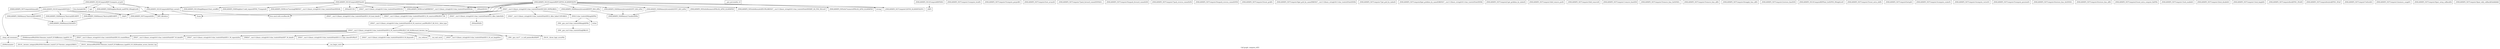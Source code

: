 digraph "Call graph: compute_rdf.ll" {
	label="Call graph: compute_rdf.ll";

	Node0x55f218f66700 [shape=record,label="{_ZN9LAMMPS_NS10ComputeRDFC2EPNS_6LAMMPSEiPPc}"];
	Node0x55f218f66700 -> Node0x55f218f32160;
	Node0x55f218f66700 -> Node0x55f218f2fc60;
	Node0x55f218f66700 -> Node0x55f218f19a40;
	Node0x55f218f66700 -> Node0x55f218e98700;
	Node0x55f218f66700 -> Node0x55f218e9b280;
	Node0x55f218f66700 -> Node0x55f218f169a0;
	Node0x55f218f66700 -> Node0x55f218f3bd40;
	Node0x55f218f66700 -> Node0x55f218eceb80;
	Node0x55f218f66700 -> Node0x55f218edc270;
	Node0x55f218f66700 -> Node0x55f218e96e60;
	Node0x55f218f66700 -> Node0x55f218eba810;
	Node0x55f218f66700 -> Node0x55f218e9b700;
	Node0x55f218f66700 -> Node0x55f218f2c9d0;
	Node0x55f218f66700 -> Node0x55f218e97580;
	Node0x55f218f66700 -> Node0x55f218ed2d20;
	Node0x55f218f66700 -> Node0x55f218f44b00;
	Node0x55f218f32160 [shape=record,label="{_ZN9LAMMPS_NS7ComputeC2EPNS_6LAMMPSEiPPc}"];
	Node0x55f218f169a0 [shape=record,label="{_ZN9LAMMPS_NS5Error3allERKNSt7__cxx1112basic_stringIcSt11char_traitsIcESaIcEEEiS8_}"];
	Node0x55f218f2fc60 [shape=record,label="{_ZNSaIcEC1Ev}"];
	Node0x55f218f19a40 [shape=record,label="{_ZNSt7__cxx1112basic_stringIcSt11char_traitsIcESaIcEEC2IS3_EEPKcRKS3_}"];
	Node0x55f218f19a40 -> Node0x55f218e999f0;
	Node0x55f218f19a40 -> Node0x55f218eceaf0;
	Node0x55f218f19a40 -> Node0x55f218ebf190;
	Node0x55f218f19a40 -> Node0x55f218eb2c30;
	Node0x55f218f19a40 -> Node0x55f218f669e0;
	Node0x55f218ecef70 [shape=record,label="{__gxx_personality_v0}"];
	Node0x55f218f3bd40 [shape=record,label="{_ZNSt7__cxx1112basic_stringIcSt11char_traitsIcESaIcEED1Ev}"];
	Node0x55f218eceb80 [shape=record,label="{_ZNSaIcED1Ev}"];
	Node0x55f218eba810 [shape=record,label="{_ZN9LAMMPS_NS5utils8inumericEPKciS2_bPNS_6LAMMPSE}"];
	Node0x55f218f44b00 [shape=record,label="{strcmp}"];
	Node0x55f218ed2d20 [shape=record,label="{_ZN9LAMMPS_NS5utils7numericEPKciS2_bPNS_6LAMMPSE}"];
	Node0x55f218e97580 [shape=record,label="{_ZN9LAMMPS_NS6Memory6createIiEEPPPT_RS5_iiiPKc}"];
	Node0x55f218e97580 -> Node0x55f218f081a0;
	Node0x55f218f2c9d0 [shape=record,label="{_ZN9LAMMPS_NS6Memory6createIiEEPPT_RS4_iiPKc}"];
	Node0x55f218f2c9d0 -> Node0x55f218f081a0;
	Node0x55f218edc270 [shape=record,label="{llvm.umul.with.overflow.i64}"];
	Node0x55f218e9b280 [shape=record,label="{_Znam}"];
	Node0x55f218e9b700 [shape=record,label="{_ZN9LAMMPS_NS5utils6boundsIiEEvPKciRKNSt7__cxx1112basic_stringIcSt11char_traitsIcESaIcEEEllRT_SD_PNS_5ErrorE}"];
	Node0x55f218e96e60 [shape=record,label="{_ZN9LAMMPS_NS6Memory6createIdEEPPT_RS4_iiPKc}"];
	Node0x55f218e96e60 -> Node0x55f218f081a0;
	Node0x55f218e98700 [shape=record,label="{_ZN9LAMMPS_NS7ComputeD2Ev}"];
	Node0x55f218ee16a0 [shape=record,label="{_ZN9LAMMPS_NS10ComputeRDFD2Ev}"];
	Node0x55f218ee16a0 -> Node0x55f218ed2c90;
	Node0x55f218ee16a0 -> Node0x55f218ed2390;
	Node0x55f218ee16a0 -> Node0x55f218eceef0;
	Node0x55f218ee16a0 -> Node0x55f218e572d0;
	Node0x55f218ee16a0 -> Node0x55f218e98700;
	Node0x55f218ee16a0 -> Node0x55f218ed2310;
	Node0x55f218ed2c90 [shape=record,label="{_ZN9LAMMPS_NS6Memory7destroyIiEEvRPPPT_}"];
	Node0x55f218ed2c90 -> Node0x55f218e9c170;
	Node0x55f218e572d0 [shape=record,label="{__clang_call_terminate}"];
	Node0x55f218e572d0 -> Node0x55f218ec0a10;
	Node0x55f218e572d0 -> Node0x55f218ebd5b0;
	Node0x55f218ec0a10 [shape=record,label="{__cxa_begin_catch}"];
	Node0x55f218ebd5b0 [shape=record,label="{_ZSt9terminatev}"];
	Node0x55f218ed2390 [shape=record,label="{_ZN9LAMMPS_NS6Memory7destroyIiEEvRPPT_}"];
	Node0x55f218ed2390 -> Node0x55f218e9c170;
	Node0x55f218eceef0 [shape=record,label="{_ZdaPv}"];
	Node0x55f218ed2310 [shape=record,label="{_ZN9LAMMPS_NS6Memory7destroyIdEEvRPPT_}"];
	Node0x55f218ed2310 -> Node0x55f218e9c170;
	Node0x55f218eaca60 [shape=record,label="{_ZN9LAMMPS_NS10ComputeRDFD0Ev}"];
	Node0x55f218eaca60 -> Node0x55f218ec2190;
	Node0x55f218ec2190 [shape=record,label="{_ZdlPv}"];
	Node0x55f218eaf0e0 [shape=record,label="{_ZN9LAMMPS_NS10ComputeRDF4initEv}"];
	Node0x55f218eaf0e0 -> Node0x55f218f2fc60;
	Node0x55f218eaf0e0 -> Node0x55f218f19a40;
	Node0x55f218eaf0e0 -> Node0x55f218eb02e0;
	Node0x55f218eaf0e0 -> Node0x55f218eae360;
	Node0x55f218eaf0e0 -> Node0x55f218f169a0;
	Node0x55f218eaf0e0 -> Node0x55f218f3bd40;
	Node0x55f218eaf0e0 -> Node0x55f218eceb80;
	Node0x55f218eaf0e0 -> Node0x55f218eadb60;
	Node0x55f218eaf0e0 -> Node0x55f218eaa840;
	Node0x55f218ec2690 [shape=record,label="{_ZN9LAMMPS_NS7Compute13compute_localEv}"];
	Node0x55f218ec4d60 [shape=record,label="{_ZN9LAMMPS_NS7Compute15compute_pergridEv}"];
	Node0x55f218ec5fc0 [shape=record,label="{_ZN9LAMMPS_NS7Compute10set_arraysEi}"];
	Node0x55f218ec6b20 [shape=record,label="{_ZN9LAMMPS_NS7Compute17pack_forward_commEiPiPdiS1_}"];
	Node0x55f218ec96e0 [shape=record,label="{_ZN9LAMMPS_NS7Compute19unpack_forward_commEiiPd}"];
	Node0x55f218ec9f70 [shape=record,label="{_ZN9LAMMPS_NS7Compute17pack_reverse_commEiiPd}"];
	Node0x55f218ecaeb0 [shape=record,label="{_ZN9LAMMPS_NS7Compute19unpack_reverse_commEiPiPd}"];
	Node0x55f218ecc2e0 [shape=record,label="{_ZN9LAMMPS_NS7Compute10reset_gridEv}"];
	Node0x55f218eda990 [shape=record,label="{_ZN9LAMMPS_NS7Compute16get_grid_by_nameERKNSt7__cxx1112basic_stringIcSt11char_traitsIcESaIcEEERi}"];
	Node0x55f218eccb00 [shape=record,label="{_ZN9LAMMPS_NS7Compute17get_grid_by_indexEi}"];
	Node0x55f218ed4fc0 [shape=record,label="{_ZN9LAMMPS_NS7Compute20get_griddata_by_nameEiRKNSt7__cxx1112basic_stringIcSt11char_traitsIcESaIcEEERi}"];
	Node0x55f218ed6650 [shape=record,label="{_ZN9LAMMPS_NS7Compute21get_griddata_by_indexEi}"];
	Node0x55f218edb150 [shape=record,label="{_ZN9LAMMPS_NS7Compute14dof_remove_preEv}"];
	Node0x55f218edbd00 [shape=record,label="{_ZN9LAMMPS_NS7Compute10dof_removeEi}"];
	Node0x55f218edbd80 [shape=record,label="{_ZN9LAMMPS_NS7Compute11remove_biasEiPd}"];
	Node0x55f218edc410 [shape=record,label="{_ZN9LAMMPS_NS7Compute15remove_bias_thrEiPdS1_}"];
	Node0x55f218eddd80 [shape=record,label="{_ZN9LAMMPS_NS7Compute15remove_bias_allEv}"];
	Node0x55f218edea40 [shape=record,label="{_ZN9LAMMPS_NS7Compute16reapply_bias_allEv}"];
	Node0x55f218ee2b70 [shape=record,label="{_ZN9LAMMPS_NS7Compute12restore_biasEiPd}"];
	Node0x55f218eaa840 [shape=record,label="{_ZN9LAMMPS_NS5Error7warningERKNSt7__cxx1112basic_stringIcSt11char_traitsIcESaIcEEEiS8_}"];
	Node0x55f218eadb60 [shape=record,label="{_ZN9LAMMPS_NS10ComputeRDF9init_normEv}"];
	Node0x55f218eadb60 -> Node0x55f218edc270;
	Node0x55f218eadb60 -> Node0x55f218e9b280;
	Node0x55f218eadb60 -> Node0x55f218eb2150;
	Node0x55f218eadb60 -> Node0x55f218eceef0;
	Node0x55f218eae360 [shape=record,label="{_ZN9LAMMPS_NS8Neighbor11add_requestEPNS_7ComputeEi}"];
	Node0x55f218eb02e0 [shape=record,label="{_ZN9LAMMPS_NS12NeighRequest10set_cutoffEd}"];
	Node0x55f218eb5cc0 [shape=record,label="{_ZN9LAMMPS_NS10ComputeRDF9init_listEiPNS_9NeighListE}"];
	Node0x55f218eb2150 [shape=record,label="{MPI_Allreduce}"];
	Node0x55f218eb8ef0 [shape=record,label="{_ZN9LAMMPS_NS10ComputeRDF13compute_arrayEv}"];
	Node0x55f218eb8ef0 -> Node0x55f218eadb60;
	Node0x55f218eb8ef0 -> Node0x55f218eba0e0;
	Node0x55f218eb8ef0 -> Node0x55f218ebb8f0;
	Node0x55f218eb8ef0 -> Node0x55f218ebcec0;
	Node0x55f218eb8ef0 -> Node0x55f218eb2150;
	Node0x55f218eb8ef0 -> Node0x55f218f76650;
	Node0x55f218eba0e0 [shape=record,label="{_ZN9LAMMPS_NS8Neighbor9build_oneEPNS_9NeighListEi}"];
	Node0x55f218ebb8f0 [shape=record,label="{_ZNK9LAMMPS_NS7Compute6sbmaskEi}"];
	Node0x55f218f76650 [shape=record,label="{sqrt}"];
	Node0x55f218ebcec0 [shape=record,label="{llvm.fmuladd.f64}"];
	Node0x55f218f76700 [shape=record,label="{_ZN9LAMMPS_NS7Compute15reset_extra_dofEv}"];
	Node0x55f218ebdaa0 [shape=record,label="{_ZN9LAMMPS_NS7Compute5setupEv}"];
	Node0x55f218eb4f90 [shape=record,label="{_ZN9LAMMPS_NS7Compute14compute_scalarEv}"];
	Node0x55f218ec0f20 [shape=record,label="{_ZN9LAMMPS_NS7Compute14compute_vectorEv}"];
	Node0x55f218ec19a0 [shape=record,label="{_ZN9LAMMPS_NS7Compute15compute_peratomEv}"];
	Node0x55f218ee47f0 [shape=record,label="{_ZN9LAMMPS_NS7Compute16restore_bias_thrEiPdS1_}"];
	Node0x55f218ee4ef0 [shape=record,label="{_ZN9LAMMPS_NS7Compute16restore_bias_allEv}"];
	Node0x55f218ee6530 [shape=record,label="{_ZN9LAMMPS_NS7Compute23reset_extra_compute_fixEPKc}"];
	Node0x55f218ee8c00 [shape=record,label="{_ZN9LAMMPS_NS7Compute11lock_enableEv}"];
	Node0x55f218ee9810 [shape=record,label="{_ZN9LAMMPS_NS7Compute12lock_disableEv}"];
	Node0x55f218eea450 [shape=record,label="{_ZN9LAMMPS_NS7Compute11lock_lengthEv}"];
	Node0x55f218eeaed0 [shape=record,label="{_ZN9LAMMPS_NS7Compute4lockEPNS_3FixEll}"];
	Node0x55f218eeb840 [shape=record,label="{_ZN9LAMMPS_NS7Compute6unlockEPNS_3FixE}"];
	Node0x55f218eec2e0 [shape=record,label="{_ZN9LAMMPS_NS7Compute7refreshEv}"];
	Node0x55f218eece80 [shape=record,label="{_ZN9LAMMPS_NS7Compute12memory_usageEv}"];
	Node0x55f218f2cc30 [shape=record,label="{_ZN9LAMMPS_NS7Compute19pair_setup_callbackEii}"];
	Node0x55f218e999f0 [shape=record,label="{_ZNSt7__cxx1112basic_stringIcSt11char_traitsIcESaIcEE13_M_local_dataEv}"];
	Node0x55f218eceaf0 [shape=record,label="{_ZNSt7__cxx1112basic_stringIcSt11char_traitsIcESaIcEE12_Alloc_hiderC1EPcRKS3_}"];
	Node0x55f218eee640 [shape=record,label="{_ZN9LAMMPS_NS7Compute19pair_tally_callbackEiiiidddddd}"];
	Node0x55f218eb2c30 [shape=record,label="{_ZNSt7__cxx1112basic_stringIcSt11char_traitsIcESaIcEE12_M_constructIPKcEEvT_S8_}"];
	Node0x55f218eb2c30 -> Node0x55f218eef150;
	Node0x55f218ebf190 [shape=record,label="{_ZNSt11char_traitsIcE6lengthEPKc}"];
	Node0x55f218ebf190 -> Node0x55f218eeff90;
	Node0x55f218ebf190 -> Node0x55f218ef1190;
	Node0x55f218f669e0 [shape=record,label="{_ZNSt7__cxx1112basic_stringIcSt11char_traitsIcESaIcEE12_Alloc_hiderD2Ev}"];
	Node0x55f218f669e0 -> Node0x55f218ef4470;
	Node0x55f218eef150 [shape=record,label="{_ZNSt7__cxx1112basic_stringIcSt11char_traitsIcESaIcEE16_M_construct_auxIPKcEEvT_S8_St12__false_type}"];
	Node0x55f218eef150 -> Node0x55f218ef4c40;
	Node0x55f218ef4c40 [shape=record,label="{_ZNSt7__cxx1112basic_stringIcSt11char_traitsIcESaIcEE12_M_constructIPKcEEvT_S8_St20forward_iterator_tag}"];
	Node0x55f218ef4c40 -> Node0x55f218ef86f0;
	Node0x55f218ef4c40 -> Node0x55f218efa1e0;
	Node0x55f218ef4c40 -> Node0x55f218efb9b0;
	Node0x55f218ef4c40 -> Node0x55f218efc780;
	Node0x55f218ef4c40 -> Node0x55f218efda00;
	Node0x55f218ef4c40 -> Node0x55f218efe6a0;
	Node0x55f218ef4c40 -> Node0x55f218f015a0;
	Node0x55f218ef4c40 -> Node0x55f218f02d10;
	Node0x55f218ef4c40 -> Node0x55f218ec0a10;
	Node0x55f218ef4c40 -> Node0x55f218f75360;
	Node0x55f218ef4c40 -> Node0x55f218f753e0;
	Node0x55f218ef4c40 -> Node0x55f218f75460;
	Node0x55f218ef4c40 -> Node0x55f218f754e0;
	Node0x55f218ef4c40 -> Node0x55f218e572d0;
	Node0x55f218ef86f0 [shape=record,label="{_ZN9__gnu_cxx17__is_null_pointerIKcEEbPT_}"];
	Node0x55f218efa1e0 [shape=record,label="{_ZSt19__throw_logic_errorPKc}"];
	Node0x55f218efb9b0 [shape=record,label="{_ZSt8distanceIPKcENSt15iterator_traitsIT_E15difference_typeES3_S3_}"];
	Node0x55f218efb9b0 -> Node0x55f218f75560;
	Node0x55f218efb9b0 -> Node0x55f218f75610;
	Node0x55f218efda00 [shape=record,label="{_ZNSt7__cxx1112basic_stringIcSt11char_traitsIcESaIcEE7_M_dataEPc}"];
	Node0x55f218efc780 [shape=record,label="{_ZNSt7__cxx1112basic_stringIcSt11char_traitsIcESaIcEE9_M_createERmm}"];
	Node0x55f218efe6a0 [shape=record,label="{_ZNSt7__cxx1112basic_stringIcSt11char_traitsIcESaIcEE11_M_capacityEm}"];
	Node0x55f218f02d10 [shape=record,label="{_ZNSt7__cxx1112basic_stringIcSt11char_traitsIcESaIcEE13_S_copy_charsEPcPKcS7_}"];
	Node0x55f218f015a0 [shape=record,label="{_ZNKSt7__cxx1112basic_stringIcSt11char_traitsIcESaIcEE7_M_dataEv}"];
	Node0x55f218f75360 [shape=record,label="{_ZNSt7__cxx1112basic_stringIcSt11char_traitsIcESaIcEE10_M_disposeEv}"];
	Node0x55f218f753e0 [shape=record,label="{__cxa_rethrow}"];
	Node0x55f218f75460 [shape=record,label="{__cxa_end_catch}"];
	Node0x55f218f754e0 [shape=record,label="{_ZNSt7__cxx1112basic_stringIcSt11char_traitsIcESaIcEE13_M_set_lengthEm}"];
	Node0x55f218f75610 [shape=record,label="{_ZSt10__distanceIPKcENSt15iterator_traitsIT_E15difference_typeES3_S3_St26random_access_iterator_tag}"];
	Node0x55f218f75560 [shape=record,label="{_ZSt19__iterator_categoryIPKcENSt15iterator_traitsIT_E17iterator_categoryERKS3_}"];
	Node0x55f218eeff90 [shape=record,label="{_ZN9__gnu_cxx11char_traitsIcE6lengthEPKc}"];
	Node0x55f218eeff90 -> Node0x55f218f75810;
	Node0x55f218ef1190 [shape=record,label="{strlen}"];
	Node0x55f218f75810 [shape=record,label="{_ZN9__gnu_cxx11char_traitsIcE2eqERKcS3_}"];
	Node0x55f218ef4470 [shape=record,label="{_ZNSaIcED2Ev}"];
	Node0x55f218f081a0 [shape=record,label="{_ZN9LAMMPS_NS6Memory7smallocElPKc}"];
	Node0x55f218e9c170 [shape=record,label="{_ZN9LAMMPS_NS6Memory5sfreeEPv}"];
}
